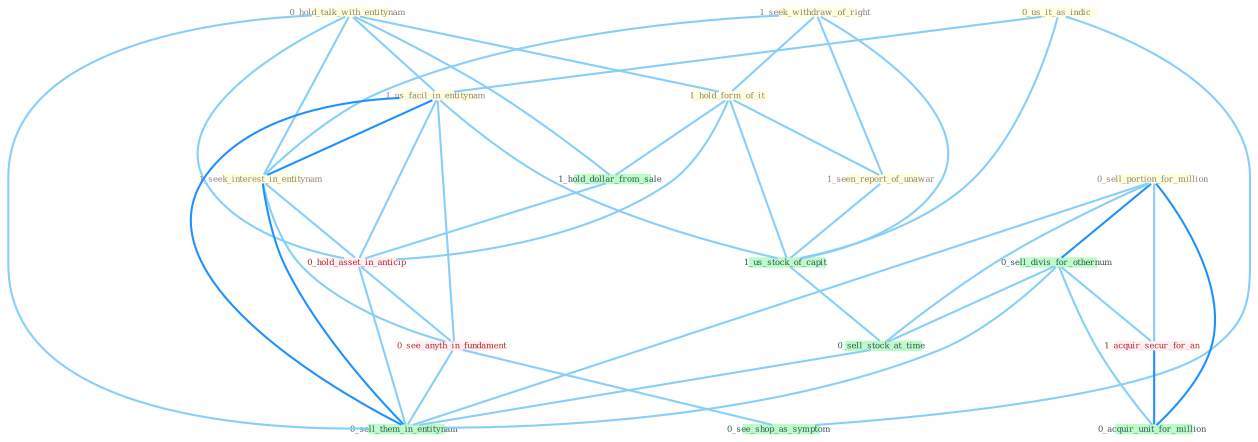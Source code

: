 Graph G{ 
    node
    [shape=polygon,style=filled,width=.5,height=.06,color="#BDFCC9",fixedsize=true,fontsize=4,
    fontcolor="#2f4f4f"];
    {node
    [color="#ffffe0", fontcolor="#8b7d6b"] "0_hold_talk_with_entitynam " "1_seek_withdraw_of_right " "1_hold_form_of_it " "0_us_it_as_indic " "1_us_facil_in_entitynam " "1_seen_report_of_unawar " "0_sell_portion_for_million " "1_seek_interest_in_entitynam "}
{node [color="#fff0f5", fontcolor="#b22222"] "1_acquir_secur_for_an " "0_hold_asset_in_anticip " "0_see_anyth_in_fundament "}
edge [color="#B0E2FF"];

	"0_hold_talk_with_entitynam " -- "1_hold_form_of_it " [w="1", color="#87cefa" ];
	"0_hold_talk_with_entitynam " -- "1_us_facil_in_entitynam " [w="1", color="#87cefa" ];
	"0_hold_talk_with_entitynam " -- "1_seek_interest_in_entitynam " [w="1", color="#87cefa" ];
	"0_hold_talk_with_entitynam " -- "1_hold_dollar_from_sale " [w="1", color="#87cefa" ];
	"0_hold_talk_with_entitynam " -- "0_hold_asset_in_anticip " [w="1", color="#87cefa" ];
	"0_hold_talk_with_entitynam " -- "0_sell_them_in_entitynam " [w="1", color="#87cefa" ];
	"1_seek_withdraw_of_right " -- "1_hold_form_of_it " [w="1", color="#87cefa" ];
	"1_seek_withdraw_of_right " -- "1_seen_report_of_unawar " [w="1", color="#87cefa" ];
	"1_seek_withdraw_of_right " -- "1_seek_interest_in_entitynam " [w="1", color="#87cefa" ];
	"1_seek_withdraw_of_right " -- "1_us_stock_of_capit " [w="1", color="#87cefa" ];
	"1_hold_form_of_it " -- "1_seen_report_of_unawar " [w="1", color="#87cefa" ];
	"1_hold_form_of_it " -- "1_us_stock_of_capit " [w="1", color="#87cefa" ];
	"1_hold_form_of_it " -- "1_hold_dollar_from_sale " [w="1", color="#87cefa" ];
	"1_hold_form_of_it " -- "0_hold_asset_in_anticip " [w="1", color="#87cefa" ];
	"0_us_it_as_indic " -- "1_us_facil_in_entitynam " [w="1", color="#87cefa" ];
	"0_us_it_as_indic " -- "1_us_stock_of_capit " [w="1", color="#87cefa" ];
	"0_us_it_as_indic " -- "0_see_shop_as_symptom " [w="1", color="#87cefa" ];
	"1_us_facil_in_entitynam " -- "1_seek_interest_in_entitynam " [w="2", color="#1e90ff" , len=0.8];
	"1_us_facil_in_entitynam " -- "1_us_stock_of_capit " [w="1", color="#87cefa" ];
	"1_us_facil_in_entitynam " -- "0_hold_asset_in_anticip " [w="1", color="#87cefa" ];
	"1_us_facil_in_entitynam " -- "0_see_anyth_in_fundament " [w="1", color="#87cefa" ];
	"1_us_facil_in_entitynam " -- "0_sell_them_in_entitynam " [w="2", color="#1e90ff" , len=0.8];
	"1_seen_report_of_unawar " -- "1_us_stock_of_capit " [w="1", color="#87cefa" ];
	"0_sell_portion_for_million " -- "0_sell_divis_for_othernum " [w="2", color="#1e90ff" , len=0.8];
	"0_sell_portion_for_million " -- "1_acquir_secur_for_an " [w="1", color="#87cefa" ];
	"0_sell_portion_for_million " -- "0_sell_stock_at_time " [w="1", color="#87cefa" ];
	"0_sell_portion_for_million " -- "0_acquir_unit_for_million " [w="2", color="#1e90ff" , len=0.8];
	"0_sell_portion_for_million " -- "0_sell_them_in_entitynam " [w="1", color="#87cefa" ];
	"1_seek_interest_in_entitynam " -- "0_hold_asset_in_anticip " [w="1", color="#87cefa" ];
	"1_seek_interest_in_entitynam " -- "0_see_anyth_in_fundament " [w="1", color="#87cefa" ];
	"1_seek_interest_in_entitynam " -- "0_sell_them_in_entitynam " [w="2", color="#1e90ff" , len=0.8];
	"0_sell_divis_for_othernum " -- "1_acquir_secur_for_an " [w="1", color="#87cefa" ];
	"0_sell_divis_for_othernum " -- "0_sell_stock_at_time " [w="1", color="#87cefa" ];
	"0_sell_divis_for_othernum " -- "0_acquir_unit_for_million " [w="1", color="#87cefa" ];
	"0_sell_divis_for_othernum " -- "0_sell_them_in_entitynam " [w="1", color="#87cefa" ];
	"1_acquir_secur_for_an " -- "0_acquir_unit_for_million " [w="2", color="#1e90ff" , len=0.8];
	"1_us_stock_of_capit " -- "0_sell_stock_at_time " [w="1", color="#87cefa" ];
	"1_hold_dollar_from_sale " -- "0_hold_asset_in_anticip " [w="1", color="#87cefa" ];
	"0_hold_asset_in_anticip " -- "0_see_anyth_in_fundament " [w="1", color="#87cefa" ];
	"0_hold_asset_in_anticip " -- "0_sell_them_in_entitynam " [w="1", color="#87cefa" ];
	"0_sell_stock_at_time " -- "0_sell_them_in_entitynam " [w="1", color="#87cefa" ];
	"0_see_anyth_in_fundament " -- "0_see_shop_as_symptom " [w="1", color="#87cefa" ];
	"0_see_anyth_in_fundament " -- "0_sell_them_in_entitynam " [w="1", color="#87cefa" ];
}